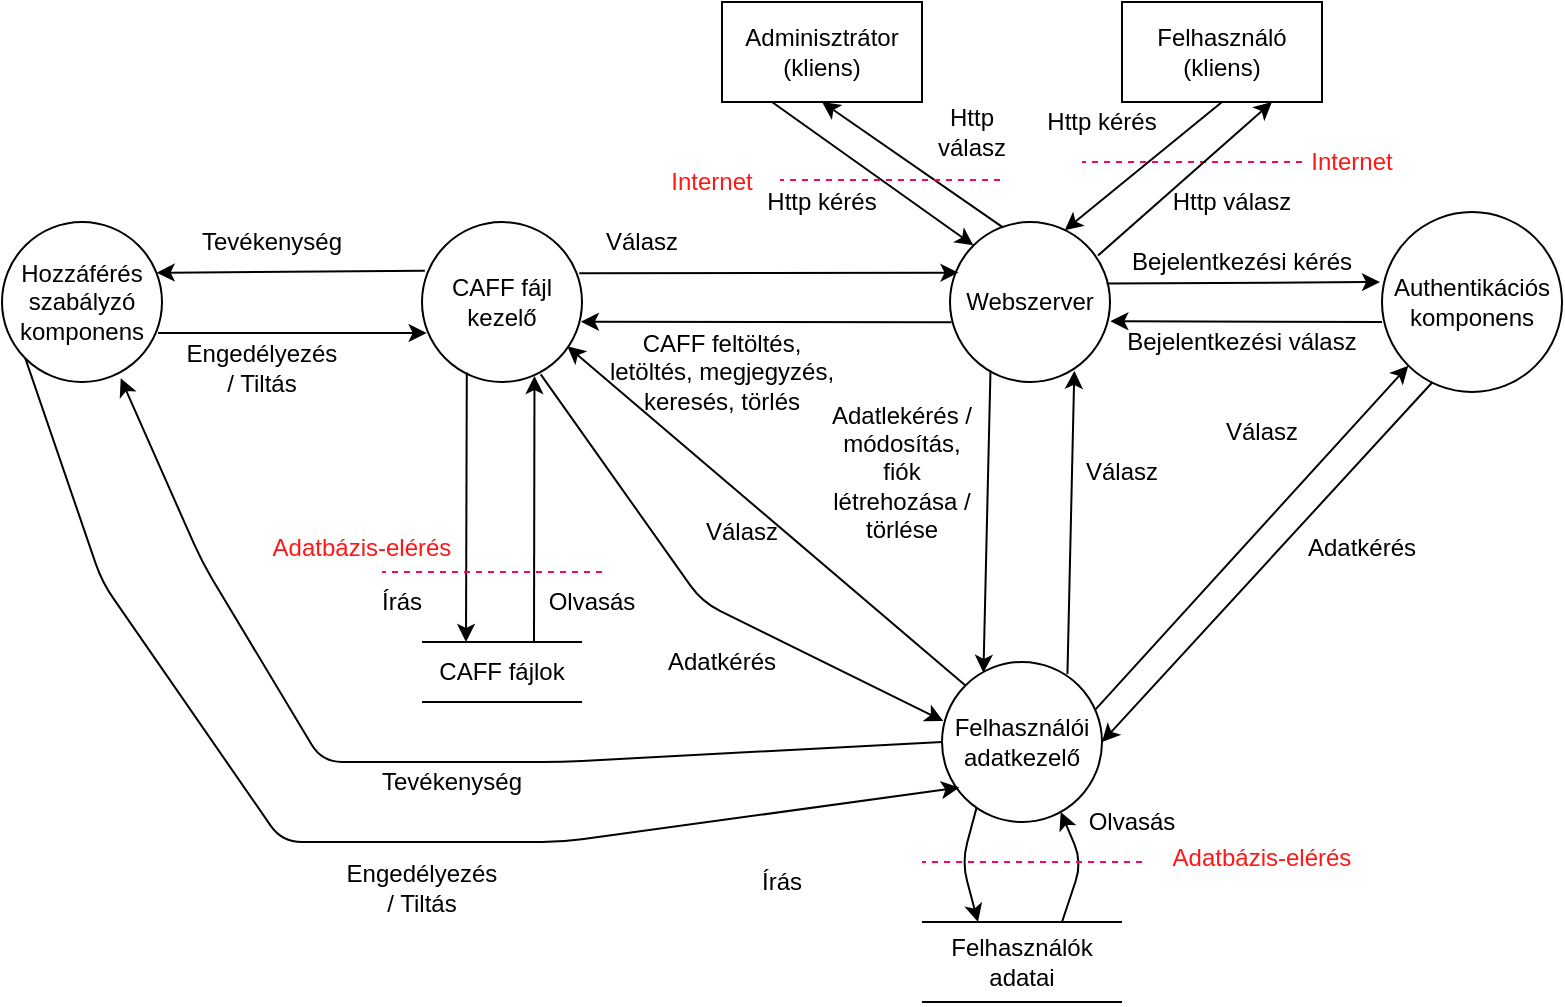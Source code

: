 <mxfile version="13.1.3" type="device"><diagram id="-QBbONkSQFdhYd4siCh1" name="Page-1"><mxGraphModel dx="1865" dy="531" grid="1" gridSize="10" guides="1" tooltips="1" connect="1" arrows="1" fold="1" page="1" pageScale="1" pageWidth="827" pageHeight="1169" math="0" shadow="0"><root><mxCell id="0"/><mxCell id="1" parent="0"/><mxCell id="ccQoCUYgsfE3w5yUgYXd-1" value="Felhasználó&lt;br&gt;(kliens)" style="rounded=0;whiteSpace=wrap;html=1;" vertex="1" parent="1"><mxGeometry x="530" y="90" width="100" height="50" as="geometry"/></mxCell><mxCell id="ccQoCUYgsfE3w5yUgYXd-2" value="Webszerver" style="ellipse;whiteSpace=wrap;html=1;aspect=fixed;" vertex="1" parent="1"><mxGeometry x="444" y="200" width="80" height="80" as="geometry"/></mxCell><mxCell id="ccQoCUYgsfE3w5yUgYXd-5" value="Http kérés" style="text;html=1;strokeColor=none;fillColor=none;align=center;verticalAlign=middle;whiteSpace=wrap;rounded=0;" vertex="1" parent="1"><mxGeometry x="490" y="140" width="60" height="20" as="geometry"/></mxCell><mxCell id="ccQoCUYgsfE3w5yUgYXd-7" value="Http válasz" style="text;html=1;strokeColor=none;fillColor=none;align=center;verticalAlign=middle;whiteSpace=wrap;rounded=0;" vertex="1" parent="1"><mxGeometry x="550" y="180" width="70" height="20" as="geometry"/></mxCell><mxCell id="ccQoCUYgsfE3w5yUgYXd-8" value="Authentikációs komponens" style="ellipse;whiteSpace=wrap;html=1;aspect=fixed;" vertex="1" parent="1"><mxGeometry x="660" y="195" width="90" height="90" as="geometry"/></mxCell><mxCell id="ccQoCUYgsfE3w5yUgYXd-9" value="" style="endArrow=classic;html=1;exitX=0.98;exitY=0.385;exitDx=0;exitDy=0;exitPerimeter=0;" edge="1" parent="1" source="ccQoCUYgsfE3w5yUgYXd-2"><mxGeometry width="50" height="50" relative="1" as="geometry"><mxPoint x="310" y="310" as="sourcePoint"/><mxPoint x="659" y="230" as="targetPoint"/></mxGeometry></mxCell><mxCell id="ccQoCUYgsfE3w5yUgYXd-10" value="" style="endArrow=classic;html=1;exitX=0;exitY=0.611;exitDx=0;exitDy=0;exitPerimeter=0;entryX=1.002;entryY=0.62;entryDx=0;entryDy=0;entryPerimeter=0;" edge="1" parent="1" source="ccQoCUYgsfE3w5yUgYXd-8" target="ccQoCUYgsfE3w5yUgYXd-2"><mxGeometry width="50" height="50" relative="1" as="geometry"><mxPoint x="532" y="240.8" as="sourcePoint"/><mxPoint x="540" y="270" as="targetPoint"/></mxGeometry></mxCell><mxCell id="ccQoCUYgsfE3w5yUgYXd-11" value="Bejelentkezési kérés" style="text;html=1;strokeColor=none;fillColor=none;align=center;verticalAlign=middle;whiteSpace=wrap;rounded=0;" vertex="1" parent="1"><mxGeometry x="530" y="210" width="120" height="20" as="geometry"/></mxCell><mxCell id="ccQoCUYgsfE3w5yUgYXd-13" value="Bejelentkezési válasz" style="text;html=1;strokeColor=none;fillColor=none;align=center;verticalAlign=middle;whiteSpace=wrap;rounded=0;" vertex="1" parent="1"><mxGeometry x="530" y="250" width="120" height="20" as="geometry"/></mxCell><mxCell id="ccQoCUYgsfE3w5yUgYXd-14" value="Felhasználói adatkezelő" style="ellipse;whiteSpace=wrap;html=1;aspect=fixed;" vertex="1" parent="1"><mxGeometry x="440" y="420" width="80" height="80" as="geometry"/></mxCell><mxCell id="ccQoCUYgsfE3w5yUgYXd-15" value="" style="endArrow=classic;html=1;entryX=0.777;entryY=0.93;entryDx=0;entryDy=0;exitX=0.784;exitY=0.075;exitDx=0;exitDy=0;exitPerimeter=0;entryPerimeter=0;" edge="1" parent="1" source="ccQoCUYgsfE3w5yUgYXd-14" target="ccQoCUYgsfE3w5yUgYXd-2"><mxGeometry width="50" height="50" relative="1" as="geometry"><mxPoint x="550" y="300" as="sourcePoint"/><mxPoint x="464" y="354.8" as="targetPoint"/><Array as="points"/></mxGeometry></mxCell><mxCell id="ccQoCUYgsfE3w5yUgYXd-16" value="" style="endArrow=classic;html=1;exitX=0.253;exitY=0.93;exitDx=0;exitDy=0;exitPerimeter=0;entryX=0.259;entryY=0.068;entryDx=0;entryDy=0;entryPerimeter=0;" edge="1" parent="1" source="ccQoCUYgsfE3w5yUgYXd-2" target="ccQoCUYgsfE3w5yUgYXd-14"><mxGeometry width="50" height="50" relative="1" as="geometry"><mxPoint x="475" y="150" as="sourcePoint"/><mxPoint x="456" y="366" as="targetPoint"/><Array as="points"/></mxGeometry></mxCell><mxCell id="ccQoCUYgsfE3w5yUgYXd-18" value="Adatlekérés / módosítás, fiók létrehozása / törlése" style="text;html=1;strokeColor=none;fillColor=none;align=center;verticalAlign=middle;whiteSpace=wrap;rounded=0;" vertex="1" parent="1"><mxGeometry x="380" y="305" width="80" height="40" as="geometry"/></mxCell><mxCell id="ccQoCUYgsfE3w5yUgYXd-19" value="Válasz" style="text;html=1;strokeColor=none;fillColor=none;align=center;verticalAlign=middle;whiteSpace=wrap;rounded=0;" vertex="1" parent="1"><mxGeometry x="510" y="315" width="40" height="20" as="geometry"/></mxCell><mxCell id="ccQoCUYgsfE3w5yUgYXd-20" value="" style="endArrow=classic;html=1;exitX=0.96;exitY=0.296;exitDx=0;exitDy=0;exitPerimeter=0;entryX=0;entryY=1;entryDx=0;entryDy=0;" edge="1" parent="1" source="ccQoCUYgsfE3w5yUgYXd-14" target="ccQoCUYgsfE3w5yUgYXd-8"><mxGeometry width="50" height="50" relative="1" as="geometry"><mxPoint x="690" y="390" as="sourcePoint"/><mxPoint x="740" y="340" as="targetPoint"/></mxGeometry></mxCell><mxCell id="ccQoCUYgsfE3w5yUgYXd-21" value="" style="endArrow=classic;html=1;exitX=0.28;exitY=0.946;exitDx=0;exitDy=0;exitPerimeter=0;entryX=1;entryY=0.5;entryDx=0;entryDy=0;" edge="1" parent="1" source="ccQoCUYgsfE3w5yUgYXd-8" target="ccQoCUYgsfE3w5yUgYXd-14"><mxGeometry width="50" height="50" relative="1" as="geometry"><mxPoint x="600" y="510" as="sourcePoint"/><mxPoint x="650" y="460" as="targetPoint"/></mxGeometry></mxCell><mxCell id="ccQoCUYgsfE3w5yUgYXd-22" value="Válasz" style="text;html=1;strokeColor=none;fillColor=none;align=center;verticalAlign=middle;whiteSpace=wrap;rounded=0;" vertex="1" parent="1"><mxGeometry x="580" y="295" width="40" height="20" as="geometry"/></mxCell><mxCell id="ccQoCUYgsfE3w5yUgYXd-23" value="Adatkérés" style="text;html=1;strokeColor=none;fillColor=none;align=center;verticalAlign=middle;whiteSpace=wrap;rounded=0;" vertex="1" parent="1"><mxGeometry x="620" y="352.5" width="60" height="20" as="geometry"/></mxCell><mxCell id="ccQoCUYgsfE3w5yUgYXd-24" value="Felhasználók adatai" style="text;html=1;strokeColor=none;fillColor=none;align=center;verticalAlign=middle;whiteSpace=wrap;rounded=0;" vertex="1" parent="1"><mxGeometry x="430" y="550" width="100" height="40" as="geometry"/></mxCell><mxCell id="ccQoCUYgsfE3w5yUgYXd-25" value="" style="endArrow=none;html=1;" edge="1" parent="1"><mxGeometry width="50" height="50" relative="1" as="geometry"><mxPoint x="530" y="550" as="sourcePoint"/><mxPoint x="430" y="550" as="targetPoint"/></mxGeometry></mxCell><mxCell id="ccQoCUYgsfE3w5yUgYXd-26" value="" style="endArrow=none;html=1;" edge="1" parent="1"><mxGeometry width="50" height="50" relative="1" as="geometry"><mxPoint x="530" y="590" as="sourcePoint"/><mxPoint x="430" y="590" as="targetPoint"/></mxGeometry></mxCell><mxCell id="ccQoCUYgsfE3w5yUgYXd-27" value="" style="endArrow=classic;html=1;exitX=0.217;exitY=0.907;exitDx=0;exitDy=0;exitPerimeter=0;" edge="1" parent="1" source="ccQoCUYgsfE3w5yUgYXd-14"><mxGeometry width="50" height="50" relative="1" as="geometry"><mxPoint x="458" y="497" as="sourcePoint"/><mxPoint x="458" y="550" as="targetPoint"/><Array as="points"><mxPoint x="450" y="520"/></Array></mxGeometry></mxCell><mxCell id="ccQoCUYgsfE3w5yUgYXd-28" value="" style="endArrow=classic;html=1;entryX=0.742;entryY=0.937;entryDx=0;entryDy=0;entryPerimeter=0;" edge="1" parent="1" target="ccQoCUYgsfE3w5yUgYXd-14"><mxGeometry width="50" height="50" relative="1" as="geometry"><mxPoint x="500" y="550" as="sourcePoint"/><mxPoint x="468" y="560.0" as="targetPoint"/><Array as="points"><mxPoint x="510" y="520"/></Array></mxGeometry></mxCell><mxCell id="ccQoCUYgsfE3w5yUgYXd-29" value="Olvasás" style="text;html=1;strokeColor=none;fillColor=none;align=center;verticalAlign=middle;whiteSpace=wrap;rounded=0;" vertex="1" parent="1"><mxGeometry x="510" y="490" width="50" height="20" as="geometry"/></mxCell><mxCell id="ccQoCUYgsfE3w5yUgYXd-30" value="Írás" style="text;html=1;strokeColor=none;fillColor=none;align=center;verticalAlign=middle;whiteSpace=wrap;rounded=0;" vertex="1" parent="1"><mxGeometry x="340" y="520" width="40" height="20" as="geometry"/></mxCell><mxCell id="ccQoCUYgsfE3w5yUgYXd-31" value="CAFF fájl kezelő" style="ellipse;whiteSpace=wrap;html=1;aspect=fixed;" vertex="1" parent="1"><mxGeometry x="180" y="200" width="80" height="80" as="geometry"/></mxCell><mxCell id="ccQoCUYgsfE3w5yUgYXd-33" value="CAFF feltöltés, letöltés, megjegyzés, keresés, törlés" style="text;html=1;strokeColor=none;fillColor=none;align=center;verticalAlign=middle;whiteSpace=wrap;rounded=0;" vertex="1" parent="1"><mxGeometry x="270" y="250" width="120" height="50" as="geometry"/></mxCell><mxCell id="ccQoCUYgsfE3w5yUgYXd-34" value="" style="endArrow=classic;html=1;exitX=0.983;exitY=0.32;exitDx=0;exitDy=0;exitPerimeter=0;entryX=0.053;entryY=0.317;entryDx=0;entryDy=0;entryPerimeter=0;" edge="1" parent="1" source="ccQoCUYgsfE3w5yUgYXd-31" target="ccQoCUYgsfE3w5yUgYXd-2"><mxGeometry width="50" height="50" relative="1" as="geometry"><mxPoint x="240" y="240" as="sourcePoint"/><mxPoint x="377" y="220" as="targetPoint"/></mxGeometry></mxCell><mxCell id="ccQoCUYgsfE3w5yUgYXd-36" value="Válasz" style="text;html=1;strokeColor=none;fillColor=none;align=center;verticalAlign=middle;whiteSpace=wrap;rounded=0;" vertex="1" parent="1"><mxGeometry x="270" y="200" width="40" height="20" as="geometry"/></mxCell><mxCell id="ccQoCUYgsfE3w5yUgYXd-37" value="" style="endArrow=classic;html=1;exitX=0.01;exitY=0.627;exitDx=0;exitDy=0;exitPerimeter=0;entryX=0.993;entryY=0.623;entryDx=0;entryDy=0;entryPerimeter=0;" edge="1" parent="1" source="ccQoCUYgsfE3w5yUgYXd-2" target="ccQoCUYgsfE3w5yUgYXd-31"><mxGeometry width="50" height="50" relative="1" as="geometry"><mxPoint x="160" y="350" as="sourcePoint"/><mxPoint x="210" y="300" as="targetPoint"/></mxGeometry></mxCell><mxCell id="ccQoCUYgsfE3w5yUgYXd-39" value="Hozzáférés szabályzó komponens" style="ellipse;whiteSpace=wrap;html=1;aspect=fixed;" vertex="1" parent="1"><mxGeometry x="-30" y="200" width="80" height="80" as="geometry"/></mxCell><mxCell id="ccQoCUYgsfE3w5yUgYXd-40" value="" style="endArrow=classic;html=1;exitX=0.018;exitY=0.305;exitDx=0;exitDy=0;exitPerimeter=0;entryX=0.967;entryY=0.317;entryDx=0;entryDy=0;entryPerimeter=0;" edge="1" parent="1" source="ccQoCUYgsfE3w5yUgYXd-31" target="ccQoCUYgsfE3w5yUgYXd-39"><mxGeometry width="50" height="50" relative="1" as="geometry"><mxPoint x="180" y="195" as="sourcePoint"/><mxPoint x="109" y="195" as="targetPoint"/></mxGeometry></mxCell><mxCell id="ccQoCUYgsfE3w5yUgYXd-42" value="" style="endArrow=classic;html=1;entryX=0.029;entryY=0.694;entryDx=0;entryDy=0;entryPerimeter=0;exitX=0.975;exitY=0.694;exitDx=0;exitDy=0;exitPerimeter=0;" edge="1" parent="1" source="ccQoCUYgsfE3w5yUgYXd-39" target="ccQoCUYgsfE3w5yUgYXd-31"><mxGeometry width="50" height="50" relative="1" as="geometry"><mxPoint x="106" y="256" as="sourcePoint"/><mxPoint x="150" y="290" as="targetPoint"/></mxGeometry></mxCell><mxCell id="ccQoCUYgsfE3w5yUgYXd-43" value="Tevékenység" style="text;html=1;strokeColor=none;fillColor=none;align=center;verticalAlign=middle;whiteSpace=wrap;rounded=0;" vertex="1" parent="1"><mxGeometry x="70" y="200" width="70" height="20" as="geometry"/></mxCell><mxCell id="ccQoCUYgsfE3w5yUgYXd-45" value="Engedélyezés / Tiltás" style="text;html=1;strokeColor=none;fillColor=none;align=center;verticalAlign=middle;whiteSpace=wrap;rounded=0;" vertex="1" parent="1"><mxGeometry x="60" y="260" width="80" height="25" as="geometry"/></mxCell><mxCell id="ccQoCUYgsfE3w5yUgYXd-46" value="CAFF fájlok" style="text;html=1;strokeColor=none;fillColor=none;align=center;verticalAlign=middle;whiteSpace=wrap;rounded=0;" vertex="1" parent="1"><mxGeometry x="180" y="410" width="80" height="30" as="geometry"/></mxCell><mxCell id="ccQoCUYgsfE3w5yUgYXd-47" value="" style="endArrow=none;html=1;exitX=1;exitY=0;exitDx=0;exitDy=0;" edge="1" parent="1" source="ccQoCUYgsfE3w5yUgYXd-46"><mxGeometry width="50" height="50" relative="1" as="geometry"><mxPoint x="280" y="410" as="sourcePoint"/><mxPoint x="180" y="410" as="targetPoint"/></mxGeometry></mxCell><mxCell id="ccQoCUYgsfE3w5yUgYXd-48" value="" style="endArrow=none;html=1;" edge="1" parent="1"><mxGeometry width="50" height="50" relative="1" as="geometry"><mxPoint x="260" y="440" as="sourcePoint"/><mxPoint x="180" y="440" as="targetPoint"/><Array as="points"><mxPoint x="220" y="440"/></Array></mxGeometry></mxCell><mxCell id="ccQoCUYgsfE3w5yUgYXd-49" value="" style="endArrow=classic;html=1;exitX=0.28;exitY=0.94;exitDx=0;exitDy=0;exitPerimeter=0;" edge="1" parent="1" source="ccQoCUYgsfE3w5yUgYXd-31"><mxGeometry width="50" height="50" relative="1" as="geometry"><mxPoint x="200" y="300" as="sourcePoint"/><mxPoint x="202" y="410" as="targetPoint"/></mxGeometry></mxCell><mxCell id="ccQoCUYgsfE3w5yUgYXd-50" value="" style="endArrow=classic;html=1;entryX=0.703;entryY=0.963;entryDx=0;entryDy=0;entryPerimeter=0;" edge="1" parent="1" target="ccQoCUYgsfE3w5yUgYXd-31"><mxGeometry width="50" height="50" relative="1" as="geometry"><mxPoint x="236" y="410" as="sourcePoint"/><mxPoint x="238" y="277" as="targetPoint"/></mxGeometry></mxCell><mxCell id="ccQoCUYgsfE3w5yUgYXd-53" value="Írás" style="text;html=1;strokeColor=none;fillColor=none;align=center;verticalAlign=middle;whiteSpace=wrap;rounded=0;" vertex="1" parent="1"><mxGeometry x="150" y="380" width="40" height="20" as="geometry"/></mxCell><mxCell id="ccQoCUYgsfE3w5yUgYXd-54" value="Olvasás" style="text;html=1;strokeColor=none;fillColor=none;align=center;verticalAlign=middle;whiteSpace=wrap;rounded=0;" vertex="1" parent="1"><mxGeometry x="240" y="380" width="50" height="20" as="geometry"/></mxCell><mxCell id="ccQoCUYgsfE3w5yUgYXd-55" value="" style="endArrow=classic;html=1;exitX=0;exitY=1;exitDx=0;exitDy=0;entryX=0.108;entryY=0.785;entryDx=0;entryDy=0;entryPerimeter=0;" edge="1" parent="1" source="ccQoCUYgsfE3w5yUgYXd-39" target="ccQoCUYgsfE3w5yUgYXd-14"><mxGeometry width="50" height="50" relative="1" as="geometry"><mxPoint x="40" y="450" as="sourcePoint"/><mxPoint x="360" y="430" as="targetPoint"/><Array as="points"><mxPoint x="20" y="380"/><mxPoint x="110" y="510"/><mxPoint x="250" y="510"/></Array></mxGeometry></mxCell><mxCell id="ccQoCUYgsfE3w5yUgYXd-56" value="" style="endArrow=classic;html=1;entryX=0.742;entryY=0.977;entryDx=0;entryDy=0;entryPerimeter=0;exitX=0;exitY=0.5;exitDx=0;exitDy=0;" edge="1" parent="1" source="ccQoCUYgsfE3w5yUgYXd-14" target="ccQoCUYgsfE3w5yUgYXd-39"><mxGeometry width="50" height="50" relative="1" as="geometry"><mxPoint x="130" y="560" as="sourcePoint"/><mxPoint x="180" y="510" as="targetPoint"/><Array as="points"><mxPoint x="250" y="470"/><mxPoint x="130" y="470"/><mxPoint x="70" y="370"/></Array></mxGeometry></mxCell><mxCell id="ccQoCUYgsfE3w5yUgYXd-57" value="Tevékenység" style="text;html=1;strokeColor=none;fillColor=none;align=center;verticalAlign=middle;whiteSpace=wrap;rounded=0;" vertex="1" parent="1"><mxGeometry x="160" y="470" width="70" height="20" as="geometry"/></mxCell><mxCell id="ccQoCUYgsfE3w5yUgYXd-58" value="Engedélyezés / Tiltás" style="text;html=1;strokeColor=none;fillColor=none;align=center;verticalAlign=middle;whiteSpace=wrap;rounded=0;" vertex="1" parent="1"><mxGeometry x="140" y="520" width="80" height="25" as="geometry"/></mxCell><mxCell id="ccQoCUYgsfE3w5yUgYXd-59" value="" style="endArrow=none;dashed=1;html=1;fillColor=#d80073;strokeColor=#FF0063;" edge="1" parent="1"><mxGeometry width="50" height="50" relative="1" as="geometry"><mxPoint x="620" y="170" as="sourcePoint"/><mxPoint x="510" y="170" as="targetPoint"/></mxGeometry></mxCell><mxCell id="ccQoCUYgsfE3w5yUgYXd-60" value="" style="endArrow=none;dashed=1;html=1;fillColor=#d80073;strokeColor=#FF0063;" edge="1" parent="1"><mxGeometry width="50" height="50" relative="1" as="geometry"><mxPoint x="270" y="375" as="sourcePoint"/><mxPoint x="160" y="375" as="targetPoint"/></mxGeometry></mxCell><mxCell id="ccQoCUYgsfE3w5yUgYXd-61" value="" style="endArrow=none;dashed=1;html=1;fillColor=#d80073;strokeColor=#FF0063;" edge="1" parent="1"><mxGeometry width="50" height="50" relative="1" as="geometry"><mxPoint x="540" y="520" as="sourcePoint"/><mxPoint x="430" y="520" as="targetPoint"/></mxGeometry></mxCell><mxCell id="ccQoCUYgsfE3w5yUgYXd-62" value="Internet" style="text;html=1;strokeColor=none;fillColor=none;align=center;verticalAlign=middle;whiteSpace=wrap;rounded=0;fontColor=#FF1717;" vertex="1" parent="1"><mxGeometry x="620" y="160" width="50" height="20" as="geometry"/></mxCell><mxCell id="ccQoCUYgsfE3w5yUgYXd-63" value="Adatbázis-elérés" style="text;html=1;strokeColor=none;fillColor=none;align=center;verticalAlign=middle;whiteSpace=wrap;rounded=0;fontColor=#FF1717;" vertex="1" parent="1"><mxGeometry x="100" y="350" width="100" height="25" as="geometry"/></mxCell><mxCell id="ccQoCUYgsfE3w5yUgYXd-64" value="Adatbázis-elérés" style="text;html=1;strokeColor=none;fillColor=none;align=center;verticalAlign=middle;whiteSpace=wrap;rounded=0;fontColor=#FF1717;" vertex="1" parent="1"><mxGeometry x="550" y="505" width="100" height="25" as="geometry"/></mxCell><mxCell id="ccQoCUYgsfE3w5yUgYXd-66" value="" style="endArrow=classic;html=1;fontColor=#FF1717;exitX=0;exitY=0;exitDx=0;exitDy=0;entryX=0.908;entryY=0.777;entryDx=0;entryDy=0;entryPerimeter=0;" edge="1" parent="1" source="ccQoCUYgsfE3w5yUgYXd-14" target="ccQoCUYgsfE3w5yUgYXd-31"><mxGeometry width="50" height="50" relative="1" as="geometry"><mxPoint x="360" y="440" as="sourcePoint"/><mxPoint x="410" y="390" as="targetPoint"/></mxGeometry></mxCell><mxCell id="ccQoCUYgsfE3w5yUgYXd-67" value="" style="endArrow=classic;html=1;fontColor=#FF1717;exitX=0.742;exitY=0.952;exitDx=0;exitDy=0;exitPerimeter=0;entryX=0.008;entryY=0.369;entryDx=0;entryDy=0;entryPerimeter=0;" edge="1" parent="1" source="ccQoCUYgsfE3w5yUgYXd-31" target="ccQoCUYgsfE3w5yUgYXd-14"><mxGeometry width="50" height="50" relative="1" as="geometry"><mxPoint x="360" y="440" as="sourcePoint"/><mxPoint x="369" y="448" as="targetPoint"/><Array as="points"><mxPoint x="320" y="390"/></Array></mxGeometry></mxCell><mxCell id="ccQoCUYgsfE3w5yUgYXd-68" value="Adatkérés" style="text;html=1;strokeColor=none;fillColor=none;align=center;verticalAlign=middle;whiteSpace=wrap;rounded=0;" vertex="1" parent="1"><mxGeometry x="300" y="410" width="60" height="20" as="geometry"/></mxCell><mxCell id="ccQoCUYgsfE3w5yUgYXd-69" value="Válasz" style="text;html=1;strokeColor=none;fillColor=none;align=center;verticalAlign=middle;whiteSpace=wrap;rounded=0;" vertex="1" parent="1"><mxGeometry x="320" y="345" width="40" height="20" as="geometry"/></mxCell><mxCell id="ccQoCUYgsfE3w5yUgYXd-70" value="" style="endArrow=classic;html=1;fontColor=#FF1717;exitX=0.925;exitY=0.21;exitDx=0;exitDy=0;exitPerimeter=0;entryX=0.75;entryY=1;entryDx=0;entryDy=0;" edge="1" parent="1" source="ccQoCUYgsfE3w5yUgYXd-2" target="ccQoCUYgsfE3w5yUgYXd-1"><mxGeometry width="50" height="50" relative="1" as="geometry"><mxPoint x="400" y="150" as="sourcePoint"/><mxPoint x="450" y="100" as="targetPoint"/></mxGeometry></mxCell><mxCell id="ccQoCUYgsfE3w5yUgYXd-71" value="" style="endArrow=classic;html=1;fontColor=#FF1717;exitX=0.5;exitY=1;exitDx=0;exitDy=0;entryX=0.717;entryY=0.052;entryDx=0;entryDy=0;entryPerimeter=0;" edge="1" parent="1" source="ccQoCUYgsfE3w5yUgYXd-1" target="ccQoCUYgsfE3w5yUgYXd-2"><mxGeometry width="50" height="50" relative="1" as="geometry"><mxPoint x="430" y="210" as="sourcePoint"/><mxPoint x="480" y="160" as="targetPoint"/></mxGeometry></mxCell><mxCell id="ccQoCUYgsfE3w5yUgYXd-73" value="Adminisztrátor&lt;br&gt;(kliens)" style="rounded=0;whiteSpace=wrap;html=1;" vertex="1" parent="1"><mxGeometry x="330" y="90" width="100" height="50" as="geometry"/></mxCell><mxCell id="ccQoCUYgsfE3w5yUgYXd-74" value="" style="endArrow=classic;html=1;fontColor=#FF1717;exitX=0.333;exitY=0.035;exitDx=0;exitDy=0;exitPerimeter=0;entryX=0.5;entryY=1;entryDx=0;entryDy=0;" edge="1" parent="1" source="ccQoCUYgsfE3w5yUgYXd-2" target="ccQoCUYgsfE3w5yUgYXd-73"><mxGeometry width="50" height="50" relative="1" as="geometry"><mxPoint x="140" y="160" as="sourcePoint"/><mxPoint x="190" y="110" as="targetPoint"/></mxGeometry></mxCell><mxCell id="ccQoCUYgsfE3w5yUgYXd-75" value="" style="endArrow=classic;html=1;fontColor=#FF1717;entryX=0;entryY=0;entryDx=0;entryDy=0;exitX=0.25;exitY=1;exitDx=0;exitDy=0;" edge="1" parent="1" source="ccQoCUYgsfE3w5yUgYXd-73" target="ccQoCUYgsfE3w5yUgYXd-2"><mxGeometry width="50" height="50" relative="1" as="geometry"><mxPoint x="150" y="150" as="sourcePoint"/><mxPoint x="200" y="100" as="targetPoint"/></mxGeometry></mxCell><mxCell id="ccQoCUYgsfE3w5yUgYXd-76" value="Http kérés" style="text;html=1;strokeColor=none;fillColor=none;align=center;verticalAlign=middle;whiteSpace=wrap;rounded=0;" vertex="1" parent="1"><mxGeometry x="350" y="180" width="60" height="20" as="geometry"/></mxCell><mxCell id="ccQoCUYgsfE3w5yUgYXd-77" value="Http válasz" style="text;html=1;strokeColor=none;fillColor=none;align=center;verticalAlign=middle;whiteSpace=wrap;rounded=0;" vertex="1" parent="1"><mxGeometry x="430" y="140" width="50" height="30" as="geometry"/></mxCell><mxCell id="ccQoCUYgsfE3w5yUgYXd-78" value="" style="endArrow=none;dashed=1;html=1;fillColor=#d80073;strokeColor=#FF0063;" edge="1" parent="1"><mxGeometry width="50" height="50" relative="1" as="geometry"><mxPoint x="469" y="179" as="sourcePoint"/><mxPoint x="359" y="179" as="targetPoint"/></mxGeometry></mxCell><mxCell id="ccQoCUYgsfE3w5yUgYXd-79" value="Internet" style="text;html=1;strokeColor=none;fillColor=none;align=center;verticalAlign=middle;whiteSpace=wrap;rounded=0;fontColor=#FF1717;" vertex="1" parent="1"><mxGeometry x="300" y="170" width="50" height="20" as="geometry"/></mxCell></root></mxGraphModel></diagram></mxfile>